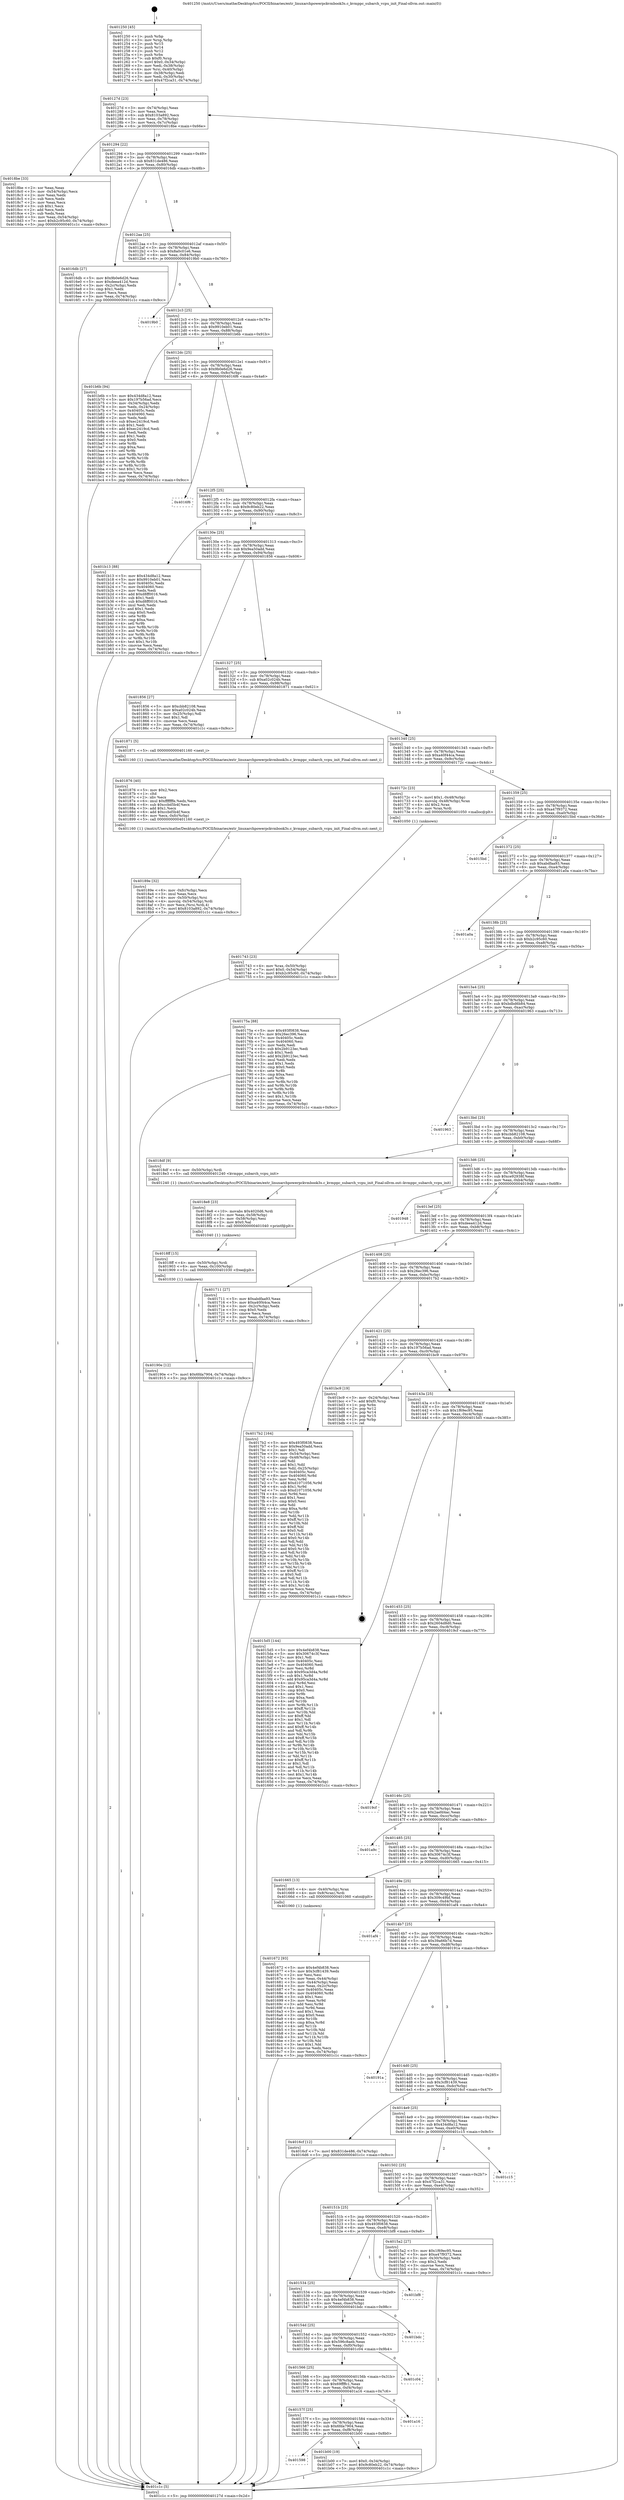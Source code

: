 digraph "0x401250" {
  label = "0x401250 (/mnt/c/Users/mathe/Desktop/tcc/POCII/binaries/extr_linuxarchpowerpckvmbook3s.c_kvmppc_subarch_vcpu_init_Final-ollvm.out::main(0))"
  labelloc = "t"
  node[shape=record]

  Entry [label="",width=0.3,height=0.3,shape=circle,fillcolor=black,style=filled]
  "0x40127d" [label="{
     0x40127d [23]\l
     | [instrs]\l
     &nbsp;&nbsp;0x40127d \<+3\>: mov -0x74(%rbp),%eax\l
     &nbsp;&nbsp;0x401280 \<+2\>: mov %eax,%ecx\l
     &nbsp;&nbsp;0x401282 \<+6\>: sub $0x8103a892,%ecx\l
     &nbsp;&nbsp;0x401288 \<+3\>: mov %eax,-0x78(%rbp)\l
     &nbsp;&nbsp;0x40128b \<+3\>: mov %ecx,-0x7c(%rbp)\l
     &nbsp;&nbsp;0x40128e \<+6\>: je 00000000004018be \<main+0x66e\>\l
  }"]
  "0x4018be" [label="{
     0x4018be [33]\l
     | [instrs]\l
     &nbsp;&nbsp;0x4018be \<+2\>: xor %eax,%eax\l
     &nbsp;&nbsp;0x4018c0 \<+3\>: mov -0x54(%rbp),%ecx\l
     &nbsp;&nbsp;0x4018c3 \<+2\>: mov %eax,%edx\l
     &nbsp;&nbsp;0x4018c5 \<+2\>: sub %ecx,%edx\l
     &nbsp;&nbsp;0x4018c7 \<+2\>: mov %eax,%ecx\l
     &nbsp;&nbsp;0x4018c9 \<+3\>: sub $0x1,%ecx\l
     &nbsp;&nbsp;0x4018cc \<+2\>: add %ecx,%edx\l
     &nbsp;&nbsp;0x4018ce \<+2\>: sub %edx,%eax\l
     &nbsp;&nbsp;0x4018d0 \<+3\>: mov %eax,-0x54(%rbp)\l
     &nbsp;&nbsp;0x4018d3 \<+7\>: movl $0xb2c95c60,-0x74(%rbp)\l
     &nbsp;&nbsp;0x4018da \<+5\>: jmp 0000000000401c1c \<main+0x9cc\>\l
  }"]
  "0x401294" [label="{
     0x401294 [22]\l
     | [instrs]\l
     &nbsp;&nbsp;0x401294 \<+5\>: jmp 0000000000401299 \<main+0x49\>\l
     &nbsp;&nbsp;0x401299 \<+3\>: mov -0x78(%rbp),%eax\l
     &nbsp;&nbsp;0x40129c \<+5\>: sub $0x831de486,%eax\l
     &nbsp;&nbsp;0x4012a1 \<+3\>: mov %eax,-0x80(%rbp)\l
     &nbsp;&nbsp;0x4012a4 \<+6\>: je 00000000004016db \<main+0x48b\>\l
  }"]
  Exit [label="",width=0.3,height=0.3,shape=circle,fillcolor=black,style=filled,peripheries=2]
  "0x4016db" [label="{
     0x4016db [27]\l
     | [instrs]\l
     &nbsp;&nbsp;0x4016db \<+5\>: mov $0x9b0e6d26,%eax\l
     &nbsp;&nbsp;0x4016e0 \<+5\>: mov $0xdeea412d,%ecx\l
     &nbsp;&nbsp;0x4016e5 \<+3\>: mov -0x2c(%rbp),%edx\l
     &nbsp;&nbsp;0x4016e8 \<+3\>: cmp $0x1,%edx\l
     &nbsp;&nbsp;0x4016eb \<+3\>: cmovl %ecx,%eax\l
     &nbsp;&nbsp;0x4016ee \<+3\>: mov %eax,-0x74(%rbp)\l
     &nbsp;&nbsp;0x4016f1 \<+5\>: jmp 0000000000401c1c \<main+0x9cc\>\l
  }"]
  "0x4012aa" [label="{
     0x4012aa [25]\l
     | [instrs]\l
     &nbsp;&nbsp;0x4012aa \<+5\>: jmp 00000000004012af \<main+0x5f\>\l
     &nbsp;&nbsp;0x4012af \<+3\>: mov -0x78(%rbp),%eax\l
     &nbsp;&nbsp;0x4012b2 \<+5\>: sub $0x8a0c01e6,%eax\l
     &nbsp;&nbsp;0x4012b7 \<+6\>: mov %eax,-0x84(%rbp)\l
     &nbsp;&nbsp;0x4012bd \<+6\>: je 00000000004019b0 \<main+0x760\>\l
  }"]
  "0x401598" [label="{
     0x401598\l
  }", style=dashed]
  "0x4019b0" [label="{
     0x4019b0\l
  }", style=dashed]
  "0x4012c3" [label="{
     0x4012c3 [25]\l
     | [instrs]\l
     &nbsp;&nbsp;0x4012c3 \<+5\>: jmp 00000000004012c8 \<main+0x78\>\l
     &nbsp;&nbsp;0x4012c8 \<+3\>: mov -0x78(%rbp),%eax\l
     &nbsp;&nbsp;0x4012cb \<+5\>: sub $0x9910eb01,%eax\l
     &nbsp;&nbsp;0x4012d0 \<+6\>: mov %eax,-0x88(%rbp)\l
     &nbsp;&nbsp;0x4012d6 \<+6\>: je 0000000000401b6b \<main+0x91b\>\l
  }"]
  "0x401b00" [label="{
     0x401b00 [19]\l
     | [instrs]\l
     &nbsp;&nbsp;0x401b00 \<+7\>: movl $0x0,-0x34(%rbp)\l
     &nbsp;&nbsp;0x401b07 \<+7\>: movl $0x9c80eb22,-0x74(%rbp)\l
     &nbsp;&nbsp;0x401b0e \<+5\>: jmp 0000000000401c1c \<main+0x9cc\>\l
  }"]
  "0x401b6b" [label="{
     0x401b6b [94]\l
     | [instrs]\l
     &nbsp;&nbsp;0x401b6b \<+5\>: mov $0x434d8a12,%eax\l
     &nbsp;&nbsp;0x401b70 \<+5\>: mov $0x197b56ad,%ecx\l
     &nbsp;&nbsp;0x401b75 \<+3\>: mov -0x34(%rbp),%edx\l
     &nbsp;&nbsp;0x401b78 \<+3\>: mov %edx,-0x24(%rbp)\l
     &nbsp;&nbsp;0x401b7b \<+7\>: mov 0x40405c,%edx\l
     &nbsp;&nbsp;0x401b82 \<+7\>: mov 0x404060,%esi\l
     &nbsp;&nbsp;0x401b89 \<+2\>: mov %edx,%edi\l
     &nbsp;&nbsp;0x401b8b \<+6\>: sub $0xec2419cd,%edi\l
     &nbsp;&nbsp;0x401b91 \<+3\>: sub $0x1,%edi\l
     &nbsp;&nbsp;0x401b94 \<+6\>: add $0xec2419cd,%edi\l
     &nbsp;&nbsp;0x401b9a \<+3\>: imul %edi,%edx\l
     &nbsp;&nbsp;0x401b9d \<+3\>: and $0x1,%edx\l
     &nbsp;&nbsp;0x401ba0 \<+3\>: cmp $0x0,%edx\l
     &nbsp;&nbsp;0x401ba3 \<+4\>: sete %r8b\l
     &nbsp;&nbsp;0x401ba7 \<+3\>: cmp $0xa,%esi\l
     &nbsp;&nbsp;0x401baa \<+4\>: setl %r9b\l
     &nbsp;&nbsp;0x401bae \<+3\>: mov %r8b,%r10b\l
     &nbsp;&nbsp;0x401bb1 \<+3\>: and %r9b,%r10b\l
     &nbsp;&nbsp;0x401bb4 \<+3\>: xor %r9b,%r8b\l
     &nbsp;&nbsp;0x401bb7 \<+3\>: or %r8b,%r10b\l
     &nbsp;&nbsp;0x401bba \<+4\>: test $0x1,%r10b\l
     &nbsp;&nbsp;0x401bbe \<+3\>: cmovne %ecx,%eax\l
     &nbsp;&nbsp;0x401bc1 \<+3\>: mov %eax,-0x74(%rbp)\l
     &nbsp;&nbsp;0x401bc4 \<+5\>: jmp 0000000000401c1c \<main+0x9cc\>\l
  }"]
  "0x4012dc" [label="{
     0x4012dc [25]\l
     | [instrs]\l
     &nbsp;&nbsp;0x4012dc \<+5\>: jmp 00000000004012e1 \<main+0x91\>\l
     &nbsp;&nbsp;0x4012e1 \<+3\>: mov -0x78(%rbp),%eax\l
     &nbsp;&nbsp;0x4012e4 \<+5\>: sub $0x9b0e6d26,%eax\l
     &nbsp;&nbsp;0x4012e9 \<+6\>: mov %eax,-0x8c(%rbp)\l
     &nbsp;&nbsp;0x4012ef \<+6\>: je 00000000004016f6 \<main+0x4a6\>\l
  }"]
  "0x40157f" [label="{
     0x40157f [25]\l
     | [instrs]\l
     &nbsp;&nbsp;0x40157f \<+5\>: jmp 0000000000401584 \<main+0x334\>\l
     &nbsp;&nbsp;0x401584 \<+3\>: mov -0x78(%rbp),%eax\l
     &nbsp;&nbsp;0x401587 \<+5\>: sub $0x6fda7904,%eax\l
     &nbsp;&nbsp;0x40158c \<+6\>: mov %eax,-0xf8(%rbp)\l
     &nbsp;&nbsp;0x401592 \<+6\>: je 0000000000401b00 \<main+0x8b0\>\l
  }"]
  "0x4016f6" [label="{
     0x4016f6\l
  }", style=dashed]
  "0x4012f5" [label="{
     0x4012f5 [25]\l
     | [instrs]\l
     &nbsp;&nbsp;0x4012f5 \<+5\>: jmp 00000000004012fa \<main+0xaa\>\l
     &nbsp;&nbsp;0x4012fa \<+3\>: mov -0x78(%rbp),%eax\l
     &nbsp;&nbsp;0x4012fd \<+5\>: sub $0x9c80eb22,%eax\l
     &nbsp;&nbsp;0x401302 \<+6\>: mov %eax,-0x90(%rbp)\l
     &nbsp;&nbsp;0x401308 \<+6\>: je 0000000000401b13 \<main+0x8c3\>\l
  }"]
  "0x401a16" [label="{
     0x401a16\l
  }", style=dashed]
  "0x401b13" [label="{
     0x401b13 [88]\l
     | [instrs]\l
     &nbsp;&nbsp;0x401b13 \<+5\>: mov $0x434d8a12,%eax\l
     &nbsp;&nbsp;0x401b18 \<+5\>: mov $0x9910eb01,%ecx\l
     &nbsp;&nbsp;0x401b1d \<+7\>: mov 0x40405c,%edx\l
     &nbsp;&nbsp;0x401b24 \<+7\>: mov 0x404060,%esi\l
     &nbsp;&nbsp;0x401b2b \<+2\>: mov %edx,%edi\l
     &nbsp;&nbsp;0x401b2d \<+6\>: add $0xd8ff0016,%edi\l
     &nbsp;&nbsp;0x401b33 \<+3\>: sub $0x1,%edi\l
     &nbsp;&nbsp;0x401b36 \<+6\>: sub $0xd8ff0016,%edi\l
     &nbsp;&nbsp;0x401b3c \<+3\>: imul %edi,%edx\l
     &nbsp;&nbsp;0x401b3f \<+3\>: and $0x1,%edx\l
     &nbsp;&nbsp;0x401b42 \<+3\>: cmp $0x0,%edx\l
     &nbsp;&nbsp;0x401b45 \<+4\>: sete %r8b\l
     &nbsp;&nbsp;0x401b49 \<+3\>: cmp $0xa,%esi\l
     &nbsp;&nbsp;0x401b4c \<+4\>: setl %r9b\l
     &nbsp;&nbsp;0x401b50 \<+3\>: mov %r8b,%r10b\l
     &nbsp;&nbsp;0x401b53 \<+3\>: and %r9b,%r10b\l
     &nbsp;&nbsp;0x401b56 \<+3\>: xor %r9b,%r8b\l
     &nbsp;&nbsp;0x401b59 \<+3\>: or %r8b,%r10b\l
     &nbsp;&nbsp;0x401b5c \<+4\>: test $0x1,%r10b\l
     &nbsp;&nbsp;0x401b60 \<+3\>: cmovne %ecx,%eax\l
     &nbsp;&nbsp;0x401b63 \<+3\>: mov %eax,-0x74(%rbp)\l
     &nbsp;&nbsp;0x401b66 \<+5\>: jmp 0000000000401c1c \<main+0x9cc\>\l
  }"]
  "0x40130e" [label="{
     0x40130e [25]\l
     | [instrs]\l
     &nbsp;&nbsp;0x40130e \<+5\>: jmp 0000000000401313 \<main+0xc3\>\l
     &nbsp;&nbsp;0x401313 \<+3\>: mov -0x78(%rbp),%eax\l
     &nbsp;&nbsp;0x401316 \<+5\>: sub $0x9ea50add,%eax\l
     &nbsp;&nbsp;0x40131b \<+6\>: mov %eax,-0x94(%rbp)\l
     &nbsp;&nbsp;0x401321 \<+6\>: je 0000000000401856 \<main+0x606\>\l
  }"]
  "0x401566" [label="{
     0x401566 [25]\l
     | [instrs]\l
     &nbsp;&nbsp;0x401566 \<+5\>: jmp 000000000040156b \<main+0x31b\>\l
     &nbsp;&nbsp;0x40156b \<+3\>: mov -0x78(%rbp),%eax\l
     &nbsp;&nbsp;0x40156e \<+5\>: sub $0x69ffffc1,%eax\l
     &nbsp;&nbsp;0x401573 \<+6\>: mov %eax,-0xf4(%rbp)\l
     &nbsp;&nbsp;0x401579 \<+6\>: je 0000000000401a16 \<main+0x7c6\>\l
  }"]
  "0x401856" [label="{
     0x401856 [27]\l
     | [instrs]\l
     &nbsp;&nbsp;0x401856 \<+5\>: mov $0xcbb82108,%eax\l
     &nbsp;&nbsp;0x40185b \<+5\>: mov $0xa02c024b,%ecx\l
     &nbsp;&nbsp;0x401860 \<+3\>: mov -0x25(%rbp),%dl\l
     &nbsp;&nbsp;0x401863 \<+3\>: test $0x1,%dl\l
     &nbsp;&nbsp;0x401866 \<+3\>: cmovne %ecx,%eax\l
     &nbsp;&nbsp;0x401869 \<+3\>: mov %eax,-0x74(%rbp)\l
     &nbsp;&nbsp;0x40186c \<+5\>: jmp 0000000000401c1c \<main+0x9cc\>\l
  }"]
  "0x401327" [label="{
     0x401327 [25]\l
     | [instrs]\l
     &nbsp;&nbsp;0x401327 \<+5\>: jmp 000000000040132c \<main+0xdc\>\l
     &nbsp;&nbsp;0x40132c \<+3\>: mov -0x78(%rbp),%eax\l
     &nbsp;&nbsp;0x40132f \<+5\>: sub $0xa02c024b,%eax\l
     &nbsp;&nbsp;0x401334 \<+6\>: mov %eax,-0x98(%rbp)\l
     &nbsp;&nbsp;0x40133a \<+6\>: je 0000000000401871 \<main+0x621\>\l
  }"]
  "0x401c04" [label="{
     0x401c04\l
  }", style=dashed]
  "0x401871" [label="{
     0x401871 [5]\l
     | [instrs]\l
     &nbsp;&nbsp;0x401871 \<+5\>: call 0000000000401160 \<next_i\>\l
     | [calls]\l
     &nbsp;&nbsp;0x401160 \{1\} (/mnt/c/Users/mathe/Desktop/tcc/POCII/binaries/extr_linuxarchpowerpckvmbook3s.c_kvmppc_subarch_vcpu_init_Final-ollvm.out::next_i)\l
  }"]
  "0x401340" [label="{
     0x401340 [25]\l
     | [instrs]\l
     &nbsp;&nbsp;0x401340 \<+5\>: jmp 0000000000401345 \<main+0xf5\>\l
     &nbsp;&nbsp;0x401345 \<+3\>: mov -0x78(%rbp),%eax\l
     &nbsp;&nbsp;0x401348 \<+5\>: sub $0xa40f44ca,%eax\l
     &nbsp;&nbsp;0x40134d \<+6\>: mov %eax,-0x9c(%rbp)\l
     &nbsp;&nbsp;0x401353 \<+6\>: je 000000000040172c \<main+0x4dc\>\l
  }"]
  "0x40154d" [label="{
     0x40154d [25]\l
     | [instrs]\l
     &nbsp;&nbsp;0x40154d \<+5\>: jmp 0000000000401552 \<main+0x302\>\l
     &nbsp;&nbsp;0x401552 \<+3\>: mov -0x78(%rbp),%eax\l
     &nbsp;&nbsp;0x401555 \<+5\>: sub $0x596c8aeb,%eax\l
     &nbsp;&nbsp;0x40155a \<+6\>: mov %eax,-0xf0(%rbp)\l
     &nbsp;&nbsp;0x401560 \<+6\>: je 0000000000401c04 \<main+0x9b4\>\l
  }"]
  "0x40172c" [label="{
     0x40172c [23]\l
     | [instrs]\l
     &nbsp;&nbsp;0x40172c \<+7\>: movl $0x1,-0x48(%rbp)\l
     &nbsp;&nbsp;0x401733 \<+4\>: movslq -0x48(%rbp),%rax\l
     &nbsp;&nbsp;0x401737 \<+4\>: shl $0x2,%rax\l
     &nbsp;&nbsp;0x40173b \<+3\>: mov %rax,%rdi\l
     &nbsp;&nbsp;0x40173e \<+5\>: call 0000000000401050 \<malloc@plt\>\l
     | [calls]\l
     &nbsp;&nbsp;0x401050 \{1\} (unknown)\l
  }"]
  "0x401359" [label="{
     0x401359 [25]\l
     | [instrs]\l
     &nbsp;&nbsp;0x401359 \<+5\>: jmp 000000000040135e \<main+0x10e\>\l
     &nbsp;&nbsp;0x40135e \<+3\>: mov -0x78(%rbp),%eax\l
     &nbsp;&nbsp;0x401361 \<+5\>: sub $0xa47f9372,%eax\l
     &nbsp;&nbsp;0x401366 \<+6\>: mov %eax,-0xa0(%rbp)\l
     &nbsp;&nbsp;0x40136c \<+6\>: je 00000000004015bd \<main+0x36d\>\l
  }"]
  "0x401bdc" [label="{
     0x401bdc\l
  }", style=dashed]
  "0x4015bd" [label="{
     0x4015bd\l
  }", style=dashed]
  "0x401372" [label="{
     0x401372 [25]\l
     | [instrs]\l
     &nbsp;&nbsp;0x401372 \<+5\>: jmp 0000000000401377 \<main+0x127\>\l
     &nbsp;&nbsp;0x401377 \<+3\>: mov -0x78(%rbp),%eax\l
     &nbsp;&nbsp;0x40137a \<+5\>: sub $0xabdfaa93,%eax\l
     &nbsp;&nbsp;0x40137f \<+6\>: mov %eax,-0xa4(%rbp)\l
     &nbsp;&nbsp;0x401385 \<+6\>: je 0000000000401a0a \<main+0x7ba\>\l
  }"]
  "0x401534" [label="{
     0x401534 [25]\l
     | [instrs]\l
     &nbsp;&nbsp;0x401534 \<+5\>: jmp 0000000000401539 \<main+0x2e9\>\l
     &nbsp;&nbsp;0x401539 \<+3\>: mov -0x78(%rbp),%eax\l
     &nbsp;&nbsp;0x40153c \<+5\>: sub $0x4ef4b838,%eax\l
     &nbsp;&nbsp;0x401541 \<+6\>: mov %eax,-0xec(%rbp)\l
     &nbsp;&nbsp;0x401547 \<+6\>: je 0000000000401bdc \<main+0x98c\>\l
  }"]
  "0x401a0a" [label="{
     0x401a0a\l
  }", style=dashed]
  "0x40138b" [label="{
     0x40138b [25]\l
     | [instrs]\l
     &nbsp;&nbsp;0x40138b \<+5\>: jmp 0000000000401390 \<main+0x140\>\l
     &nbsp;&nbsp;0x401390 \<+3\>: mov -0x78(%rbp),%eax\l
     &nbsp;&nbsp;0x401393 \<+5\>: sub $0xb2c95c60,%eax\l
     &nbsp;&nbsp;0x401398 \<+6\>: mov %eax,-0xa8(%rbp)\l
     &nbsp;&nbsp;0x40139e \<+6\>: je 000000000040175a \<main+0x50a\>\l
  }"]
  "0x401bf8" [label="{
     0x401bf8\l
  }", style=dashed]
  "0x40175a" [label="{
     0x40175a [88]\l
     | [instrs]\l
     &nbsp;&nbsp;0x40175a \<+5\>: mov $0x493f0838,%eax\l
     &nbsp;&nbsp;0x40175f \<+5\>: mov $0x26ec396,%ecx\l
     &nbsp;&nbsp;0x401764 \<+7\>: mov 0x40405c,%edx\l
     &nbsp;&nbsp;0x40176b \<+7\>: mov 0x404060,%esi\l
     &nbsp;&nbsp;0x401772 \<+2\>: mov %edx,%edi\l
     &nbsp;&nbsp;0x401774 \<+6\>: sub $0x2b9123ec,%edi\l
     &nbsp;&nbsp;0x40177a \<+3\>: sub $0x1,%edi\l
     &nbsp;&nbsp;0x40177d \<+6\>: add $0x2b9123ec,%edi\l
     &nbsp;&nbsp;0x401783 \<+3\>: imul %edi,%edx\l
     &nbsp;&nbsp;0x401786 \<+3\>: and $0x1,%edx\l
     &nbsp;&nbsp;0x401789 \<+3\>: cmp $0x0,%edx\l
     &nbsp;&nbsp;0x40178c \<+4\>: sete %r8b\l
     &nbsp;&nbsp;0x401790 \<+3\>: cmp $0xa,%esi\l
     &nbsp;&nbsp;0x401793 \<+4\>: setl %r9b\l
     &nbsp;&nbsp;0x401797 \<+3\>: mov %r8b,%r10b\l
     &nbsp;&nbsp;0x40179a \<+3\>: and %r9b,%r10b\l
     &nbsp;&nbsp;0x40179d \<+3\>: xor %r9b,%r8b\l
     &nbsp;&nbsp;0x4017a0 \<+3\>: or %r8b,%r10b\l
     &nbsp;&nbsp;0x4017a3 \<+4\>: test $0x1,%r10b\l
     &nbsp;&nbsp;0x4017a7 \<+3\>: cmovne %ecx,%eax\l
     &nbsp;&nbsp;0x4017aa \<+3\>: mov %eax,-0x74(%rbp)\l
     &nbsp;&nbsp;0x4017ad \<+5\>: jmp 0000000000401c1c \<main+0x9cc\>\l
  }"]
  "0x4013a4" [label="{
     0x4013a4 [25]\l
     | [instrs]\l
     &nbsp;&nbsp;0x4013a4 \<+5\>: jmp 00000000004013a9 \<main+0x159\>\l
     &nbsp;&nbsp;0x4013a9 \<+3\>: mov -0x78(%rbp),%eax\l
     &nbsp;&nbsp;0x4013ac \<+5\>: sub $0xbdbd6b84,%eax\l
     &nbsp;&nbsp;0x4013b1 \<+6\>: mov %eax,-0xac(%rbp)\l
     &nbsp;&nbsp;0x4013b7 \<+6\>: je 0000000000401963 \<main+0x713\>\l
  }"]
  "0x40190e" [label="{
     0x40190e [12]\l
     | [instrs]\l
     &nbsp;&nbsp;0x40190e \<+7\>: movl $0x6fda7904,-0x74(%rbp)\l
     &nbsp;&nbsp;0x401915 \<+5\>: jmp 0000000000401c1c \<main+0x9cc\>\l
  }"]
  "0x401963" [label="{
     0x401963\l
  }", style=dashed]
  "0x4013bd" [label="{
     0x4013bd [25]\l
     | [instrs]\l
     &nbsp;&nbsp;0x4013bd \<+5\>: jmp 00000000004013c2 \<main+0x172\>\l
     &nbsp;&nbsp;0x4013c2 \<+3\>: mov -0x78(%rbp),%eax\l
     &nbsp;&nbsp;0x4013c5 \<+5\>: sub $0xcbb82108,%eax\l
     &nbsp;&nbsp;0x4013ca \<+6\>: mov %eax,-0xb0(%rbp)\l
     &nbsp;&nbsp;0x4013d0 \<+6\>: je 00000000004018df \<main+0x68f\>\l
  }"]
  "0x4018ff" [label="{
     0x4018ff [15]\l
     | [instrs]\l
     &nbsp;&nbsp;0x4018ff \<+4\>: mov -0x50(%rbp),%rdi\l
     &nbsp;&nbsp;0x401903 \<+6\>: mov %eax,-0x100(%rbp)\l
     &nbsp;&nbsp;0x401909 \<+5\>: call 0000000000401030 \<free@plt\>\l
     | [calls]\l
     &nbsp;&nbsp;0x401030 \{1\} (unknown)\l
  }"]
  "0x4018df" [label="{
     0x4018df [9]\l
     | [instrs]\l
     &nbsp;&nbsp;0x4018df \<+4\>: mov -0x50(%rbp),%rdi\l
     &nbsp;&nbsp;0x4018e3 \<+5\>: call 0000000000401240 \<kvmppc_subarch_vcpu_init\>\l
     | [calls]\l
     &nbsp;&nbsp;0x401240 \{1\} (/mnt/c/Users/mathe/Desktop/tcc/POCII/binaries/extr_linuxarchpowerpckvmbook3s.c_kvmppc_subarch_vcpu_init_Final-ollvm.out::kvmppc_subarch_vcpu_init)\l
  }"]
  "0x4013d6" [label="{
     0x4013d6 [25]\l
     | [instrs]\l
     &nbsp;&nbsp;0x4013d6 \<+5\>: jmp 00000000004013db \<main+0x18b\>\l
     &nbsp;&nbsp;0x4013db \<+3\>: mov -0x78(%rbp),%eax\l
     &nbsp;&nbsp;0x4013de \<+5\>: sub $0xce92938f,%eax\l
     &nbsp;&nbsp;0x4013e3 \<+6\>: mov %eax,-0xb4(%rbp)\l
     &nbsp;&nbsp;0x4013e9 \<+6\>: je 0000000000401948 \<main+0x6f8\>\l
  }"]
  "0x4018e8" [label="{
     0x4018e8 [23]\l
     | [instrs]\l
     &nbsp;&nbsp;0x4018e8 \<+10\>: movabs $0x4020d6,%rdi\l
     &nbsp;&nbsp;0x4018f2 \<+3\>: mov %eax,-0x58(%rbp)\l
     &nbsp;&nbsp;0x4018f5 \<+3\>: mov -0x58(%rbp),%esi\l
     &nbsp;&nbsp;0x4018f8 \<+2\>: mov $0x0,%al\l
     &nbsp;&nbsp;0x4018fa \<+5\>: call 0000000000401040 \<printf@plt\>\l
     | [calls]\l
     &nbsp;&nbsp;0x401040 \{1\} (unknown)\l
  }"]
  "0x401948" [label="{
     0x401948\l
  }", style=dashed]
  "0x4013ef" [label="{
     0x4013ef [25]\l
     | [instrs]\l
     &nbsp;&nbsp;0x4013ef \<+5\>: jmp 00000000004013f4 \<main+0x1a4\>\l
     &nbsp;&nbsp;0x4013f4 \<+3\>: mov -0x78(%rbp),%eax\l
     &nbsp;&nbsp;0x4013f7 \<+5\>: sub $0xdeea412d,%eax\l
     &nbsp;&nbsp;0x4013fc \<+6\>: mov %eax,-0xb8(%rbp)\l
     &nbsp;&nbsp;0x401402 \<+6\>: je 0000000000401711 \<main+0x4c1\>\l
  }"]
  "0x40189e" [label="{
     0x40189e [32]\l
     | [instrs]\l
     &nbsp;&nbsp;0x40189e \<+6\>: mov -0xfc(%rbp),%ecx\l
     &nbsp;&nbsp;0x4018a4 \<+3\>: imul %eax,%ecx\l
     &nbsp;&nbsp;0x4018a7 \<+4\>: mov -0x50(%rbp),%rsi\l
     &nbsp;&nbsp;0x4018ab \<+4\>: movslq -0x54(%rbp),%rdi\l
     &nbsp;&nbsp;0x4018af \<+3\>: mov %ecx,(%rsi,%rdi,4)\l
     &nbsp;&nbsp;0x4018b2 \<+7\>: movl $0x8103a892,-0x74(%rbp)\l
     &nbsp;&nbsp;0x4018b9 \<+5\>: jmp 0000000000401c1c \<main+0x9cc\>\l
  }"]
  "0x401711" [label="{
     0x401711 [27]\l
     | [instrs]\l
     &nbsp;&nbsp;0x401711 \<+5\>: mov $0xabdfaa93,%eax\l
     &nbsp;&nbsp;0x401716 \<+5\>: mov $0xa40f44ca,%ecx\l
     &nbsp;&nbsp;0x40171b \<+3\>: mov -0x2c(%rbp),%edx\l
     &nbsp;&nbsp;0x40171e \<+3\>: cmp $0x0,%edx\l
     &nbsp;&nbsp;0x401721 \<+3\>: cmove %ecx,%eax\l
     &nbsp;&nbsp;0x401724 \<+3\>: mov %eax,-0x74(%rbp)\l
     &nbsp;&nbsp;0x401727 \<+5\>: jmp 0000000000401c1c \<main+0x9cc\>\l
  }"]
  "0x401408" [label="{
     0x401408 [25]\l
     | [instrs]\l
     &nbsp;&nbsp;0x401408 \<+5\>: jmp 000000000040140d \<main+0x1bd\>\l
     &nbsp;&nbsp;0x40140d \<+3\>: mov -0x78(%rbp),%eax\l
     &nbsp;&nbsp;0x401410 \<+5\>: sub $0x26ec396,%eax\l
     &nbsp;&nbsp;0x401415 \<+6\>: mov %eax,-0xbc(%rbp)\l
     &nbsp;&nbsp;0x40141b \<+6\>: je 00000000004017b2 \<main+0x562\>\l
  }"]
  "0x401876" [label="{
     0x401876 [40]\l
     | [instrs]\l
     &nbsp;&nbsp;0x401876 \<+5\>: mov $0x2,%ecx\l
     &nbsp;&nbsp;0x40187b \<+1\>: cltd\l
     &nbsp;&nbsp;0x40187c \<+2\>: idiv %ecx\l
     &nbsp;&nbsp;0x40187e \<+6\>: imul $0xfffffffe,%edx,%ecx\l
     &nbsp;&nbsp;0x401884 \<+6\>: sub $0xccbd5b4f,%ecx\l
     &nbsp;&nbsp;0x40188a \<+3\>: add $0x1,%ecx\l
     &nbsp;&nbsp;0x40188d \<+6\>: add $0xccbd5b4f,%ecx\l
     &nbsp;&nbsp;0x401893 \<+6\>: mov %ecx,-0xfc(%rbp)\l
     &nbsp;&nbsp;0x401899 \<+5\>: call 0000000000401160 \<next_i\>\l
     | [calls]\l
     &nbsp;&nbsp;0x401160 \{1\} (/mnt/c/Users/mathe/Desktop/tcc/POCII/binaries/extr_linuxarchpowerpckvmbook3s.c_kvmppc_subarch_vcpu_init_Final-ollvm.out::next_i)\l
  }"]
  "0x4017b2" [label="{
     0x4017b2 [164]\l
     | [instrs]\l
     &nbsp;&nbsp;0x4017b2 \<+5\>: mov $0x493f0838,%eax\l
     &nbsp;&nbsp;0x4017b7 \<+5\>: mov $0x9ea50add,%ecx\l
     &nbsp;&nbsp;0x4017bc \<+2\>: mov $0x1,%dl\l
     &nbsp;&nbsp;0x4017be \<+3\>: mov -0x54(%rbp),%esi\l
     &nbsp;&nbsp;0x4017c1 \<+3\>: cmp -0x48(%rbp),%esi\l
     &nbsp;&nbsp;0x4017c4 \<+4\>: setl %dil\l
     &nbsp;&nbsp;0x4017c8 \<+4\>: and $0x1,%dil\l
     &nbsp;&nbsp;0x4017cc \<+4\>: mov %dil,-0x25(%rbp)\l
     &nbsp;&nbsp;0x4017d0 \<+7\>: mov 0x40405c,%esi\l
     &nbsp;&nbsp;0x4017d7 \<+8\>: mov 0x404060,%r8d\l
     &nbsp;&nbsp;0x4017df \<+3\>: mov %esi,%r9d\l
     &nbsp;&nbsp;0x4017e2 \<+7\>: add $0xd1071056,%r9d\l
     &nbsp;&nbsp;0x4017e9 \<+4\>: sub $0x1,%r9d\l
     &nbsp;&nbsp;0x4017ed \<+7\>: sub $0xd1071056,%r9d\l
     &nbsp;&nbsp;0x4017f4 \<+4\>: imul %r9d,%esi\l
     &nbsp;&nbsp;0x4017f8 \<+3\>: and $0x1,%esi\l
     &nbsp;&nbsp;0x4017fb \<+3\>: cmp $0x0,%esi\l
     &nbsp;&nbsp;0x4017fe \<+4\>: sete %dil\l
     &nbsp;&nbsp;0x401802 \<+4\>: cmp $0xa,%r8d\l
     &nbsp;&nbsp;0x401806 \<+4\>: setl %r10b\l
     &nbsp;&nbsp;0x40180a \<+3\>: mov %dil,%r11b\l
     &nbsp;&nbsp;0x40180d \<+4\>: xor $0xff,%r11b\l
     &nbsp;&nbsp;0x401811 \<+3\>: mov %r10b,%bl\l
     &nbsp;&nbsp;0x401814 \<+3\>: xor $0xff,%bl\l
     &nbsp;&nbsp;0x401817 \<+3\>: xor $0x0,%dl\l
     &nbsp;&nbsp;0x40181a \<+3\>: mov %r11b,%r14b\l
     &nbsp;&nbsp;0x40181d \<+4\>: and $0x0,%r14b\l
     &nbsp;&nbsp;0x401821 \<+3\>: and %dl,%dil\l
     &nbsp;&nbsp;0x401824 \<+3\>: mov %bl,%r15b\l
     &nbsp;&nbsp;0x401827 \<+4\>: and $0x0,%r15b\l
     &nbsp;&nbsp;0x40182b \<+3\>: and %dl,%r10b\l
     &nbsp;&nbsp;0x40182e \<+3\>: or %dil,%r14b\l
     &nbsp;&nbsp;0x401831 \<+3\>: or %r10b,%r15b\l
     &nbsp;&nbsp;0x401834 \<+3\>: xor %r15b,%r14b\l
     &nbsp;&nbsp;0x401837 \<+3\>: or %bl,%r11b\l
     &nbsp;&nbsp;0x40183a \<+4\>: xor $0xff,%r11b\l
     &nbsp;&nbsp;0x40183e \<+3\>: or $0x0,%dl\l
     &nbsp;&nbsp;0x401841 \<+3\>: and %dl,%r11b\l
     &nbsp;&nbsp;0x401844 \<+3\>: or %r11b,%r14b\l
     &nbsp;&nbsp;0x401847 \<+4\>: test $0x1,%r14b\l
     &nbsp;&nbsp;0x40184b \<+3\>: cmovne %ecx,%eax\l
     &nbsp;&nbsp;0x40184e \<+3\>: mov %eax,-0x74(%rbp)\l
     &nbsp;&nbsp;0x401851 \<+5\>: jmp 0000000000401c1c \<main+0x9cc\>\l
  }"]
  "0x401421" [label="{
     0x401421 [25]\l
     | [instrs]\l
     &nbsp;&nbsp;0x401421 \<+5\>: jmp 0000000000401426 \<main+0x1d6\>\l
     &nbsp;&nbsp;0x401426 \<+3\>: mov -0x78(%rbp),%eax\l
     &nbsp;&nbsp;0x401429 \<+5\>: sub $0x197b56ad,%eax\l
     &nbsp;&nbsp;0x40142e \<+6\>: mov %eax,-0xc0(%rbp)\l
     &nbsp;&nbsp;0x401434 \<+6\>: je 0000000000401bc9 \<main+0x979\>\l
  }"]
  "0x401743" [label="{
     0x401743 [23]\l
     | [instrs]\l
     &nbsp;&nbsp;0x401743 \<+4\>: mov %rax,-0x50(%rbp)\l
     &nbsp;&nbsp;0x401747 \<+7\>: movl $0x0,-0x54(%rbp)\l
     &nbsp;&nbsp;0x40174e \<+7\>: movl $0xb2c95c60,-0x74(%rbp)\l
     &nbsp;&nbsp;0x401755 \<+5\>: jmp 0000000000401c1c \<main+0x9cc\>\l
  }"]
  "0x401bc9" [label="{
     0x401bc9 [19]\l
     | [instrs]\l
     &nbsp;&nbsp;0x401bc9 \<+3\>: mov -0x24(%rbp),%eax\l
     &nbsp;&nbsp;0x401bcc \<+7\>: add $0xf0,%rsp\l
     &nbsp;&nbsp;0x401bd3 \<+1\>: pop %rbx\l
     &nbsp;&nbsp;0x401bd4 \<+2\>: pop %r12\l
     &nbsp;&nbsp;0x401bd6 \<+2\>: pop %r14\l
     &nbsp;&nbsp;0x401bd8 \<+2\>: pop %r15\l
     &nbsp;&nbsp;0x401bda \<+1\>: pop %rbp\l
     &nbsp;&nbsp;0x401bdb \<+1\>: ret\l
  }"]
  "0x40143a" [label="{
     0x40143a [25]\l
     | [instrs]\l
     &nbsp;&nbsp;0x40143a \<+5\>: jmp 000000000040143f \<main+0x1ef\>\l
     &nbsp;&nbsp;0x40143f \<+3\>: mov -0x78(%rbp),%eax\l
     &nbsp;&nbsp;0x401442 \<+5\>: sub $0x1f69ec95,%eax\l
     &nbsp;&nbsp;0x401447 \<+6\>: mov %eax,-0xc4(%rbp)\l
     &nbsp;&nbsp;0x40144d \<+6\>: je 00000000004015d5 \<main+0x385\>\l
  }"]
  "0x401672" [label="{
     0x401672 [93]\l
     | [instrs]\l
     &nbsp;&nbsp;0x401672 \<+5\>: mov $0x4ef4b838,%ecx\l
     &nbsp;&nbsp;0x401677 \<+5\>: mov $0x3cf81439,%edx\l
     &nbsp;&nbsp;0x40167c \<+2\>: xor %esi,%esi\l
     &nbsp;&nbsp;0x40167e \<+3\>: mov %eax,-0x44(%rbp)\l
     &nbsp;&nbsp;0x401681 \<+3\>: mov -0x44(%rbp),%eax\l
     &nbsp;&nbsp;0x401684 \<+3\>: mov %eax,-0x2c(%rbp)\l
     &nbsp;&nbsp;0x401687 \<+7\>: mov 0x40405c,%eax\l
     &nbsp;&nbsp;0x40168e \<+8\>: mov 0x404060,%r8d\l
     &nbsp;&nbsp;0x401696 \<+3\>: sub $0x1,%esi\l
     &nbsp;&nbsp;0x401699 \<+3\>: mov %eax,%r9d\l
     &nbsp;&nbsp;0x40169c \<+3\>: add %esi,%r9d\l
     &nbsp;&nbsp;0x40169f \<+4\>: imul %r9d,%eax\l
     &nbsp;&nbsp;0x4016a3 \<+3\>: and $0x1,%eax\l
     &nbsp;&nbsp;0x4016a6 \<+3\>: cmp $0x0,%eax\l
     &nbsp;&nbsp;0x4016a9 \<+4\>: sete %r10b\l
     &nbsp;&nbsp;0x4016ad \<+4\>: cmp $0xa,%r8d\l
     &nbsp;&nbsp;0x4016b1 \<+4\>: setl %r11b\l
     &nbsp;&nbsp;0x4016b5 \<+3\>: mov %r10b,%bl\l
     &nbsp;&nbsp;0x4016b8 \<+3\>: and %r11b,%bl\l
     &nbsp;&nbsp;0x4016bb \<+3\>: xor %r11b,%r10b\l
     &nbsp;&nbsp;0x4016be \<+3\>: or %r10b,%bl\l
     &nbsp;&nbsp;0x4016c1 \<+3\>: test $0x1,%bl\l
     &nbsp;&nbsp;0x4016c4 \<+3\>: cmovne %edx,%ecx\l
     &nbsp;&nbsp;0x4016c7 \<+3\>: mov %ecx,-0x74(%rbp)\l
     &nbsp;&nbsp;0x4016ca \<+5\>: jmp 0000000000401c1c \<main+0x9cc\>\l
  }"]
  "0x4015d5" [label="{
     0x4015d5 [144]\l
     | [instrs]\l
     &nbsp;&nbsp;0x4015d5 \<+5\>: mov $0x4ef4b838,%eax\l
     &nbsp;&nbsp;0x4015da \<+5\>: mov $0x30674c3f,%ecx\l
     &nbsp;&nbsp;0x4015df \<+2\>: mov $0x1,%dl\l
     &nbsp;&nbsp;0x4015e1 \<+7\>: mov 0x40405c,%esi\l
     &nbsp;&nbsp;0x4015e8 \<+7\>: mov 0x404060,%edi\l
     &nbsp;&nbsp;0x4015ef \<+3\>: mov %esi,%r8d\l
     &nbsp;&nbsp;0x4015f2 \<+7\>: sub $0x95ca3d4a,%r8d\l
     &nbsp;&nbsp;0x4015f9 \<+4\>: sub $0x1,%r8d\l
     &nbsp;&nbsp;0x4015fd \<+7\>: add $0x95ca3d4a,%r8d\l
     &nbsp;&nbsp;0x401604 \<+4\>: imul %r8d,%esi\l
     &nbsp;&nbsp;0x401608 \<+3\>: and $0x1,%esi\l
     &nbsp;&nbsp;0x40160b \<+3\>: cmp $0x0,%esi\l
     &nbsp;&nbsp;0x40160e \<+4\>: sete %r9b\l
     &nbsp;&nbsp;0x401612 \<+3\>: cmp $0xa,%edi\l
     &nbsp;&nbsp;0x401615 \<+4\>: setl %r10b\l
     &nbsp;&nbsp;0x401619 \<+3\>: mov %r9b,%r11b\l
     &nbsp;&nbsp;0x40161c \<+4\>: xor $0xff,%r11b\l
     &nbsp;&nbsp;0x401620 \<+3\>: mov %r10b,%bl\l
     &nbsp;&nbsp;0x401623 \<+3\>: xor $0xff,%bl\l
     &nbsp;&nbsp;0x401626 \<+3\>: xor $0x1,%dl\l
     &nbsp;&nbsp;0x401629 \<+3\>: mov %r11b,%r14b\l
     &nbsp;&nbsp;0x40162c \<+4\>: and $0xff,%r14b\l
     &nbsp;&nbsp;0x401630 \<+3\>: and %dl,%r9b\l
     &nbsp;&nbsp;0x401633 \<+3\>: mov %bl,%r15b\l
     &nbsp;&nbsp;0x401636 \<+4\>: and $0xff,%r15b\l
     &nbsp;&nbsp;0x40163a \<+3\>: and %dl,%r10b\l
     &nbsp;&nbsp;0x40163d \<+3\>: or %r9b,%r14b\l
     &nbsp;&nbsp;0x401640 \<+3\>: or %r10b,%r15b\l
     &nbsp;&nbsp;0x401643 \<+3\>: xor %r15b,%r14b\l
     &nbsp;&nbsp;0x401646 \<+3\>: or %bl,%r11b\l
     &nbsp;&nbsp;0x401649 \<+4\>: xor $0xff,%r11b\l
     &nbsp;&nbsp;0x40164d \<+3\>: or $0x1,%dl\l
     &nbsp;&nbsp;0x401650 \<+3\>: and %dl,%r11b\l
     &nbsp;&nbsp;0x401653 \<+3\>: or %r11b,%r14b\l
     &nbsp;&nbsp;0x401656 \<+4\>: test $0x1,%r14b\l
     &nbsp;&nbsp;0x40165a \<+3\>: cmovne %ecx,%eax\l
     &nbsp;&nbsp;0x40165d \<+3\>: mov %eax,-0x74(%rbp)\l
     &nbsp;&nbsp;0x401660 \<+5\>: jmp 0000000000401c1c \<main+0x9cc\>\l
  }"]
  "0x401453" [label="{
     0x401453 [25]\l
     | [instrs]\l
     &nbsp;&nbsp;0x401453 \<+5\>: jmp 0000000000401458 \<main+0x208\>\l
     &nbsp;&nbsp;0x401458 \<+3\>: mov -0x78(%rbp),%eax\l
     &nbsp;&nbsp;0x40145b \<+5\>: sub $0x2604d8d0,%eax\l
     &nbsp;&nbsp;0x401460 \<+6\>: mov %eax,-0xc8(%rbp)\l
     &nbsp;&nbsp;0x401466 \<+6\>: je 00000000004019cf \<main+0x77f\>\l
  }"]
  "0x401250" [label="{
     0x401250 [45]\l
     | [instrs]\l
     &nbsp;&nbsp;0x401250 \<+1\>: push %rbp\l
     &nbsp;&nbsp;0x401251 \<+3\>: mov %rsp,%rbp\l
     &nbsp;&nbsp;0x401254 \<+2\>: push %r15\l
     &nbsp;&nbsp;0x401256 \<+2\>: push %r14\l
     &nbsp;&nbsp;0x401258 \<+2\>: push %r12\l
     &nbsp;&nbsp;0x40125a \<+1\>: push %rbx\l
     &nbsp;&nbsp;0x40125b \<+7\>: sub $0xf0,%rsp\l
     &nbsp;&nbsp;0x401262 \<+7\>: movl $0x0,-0x34(%rbp)\l
     &nbsp;&nbsp;0x401269 \<+3\>: mov %edi,-0x38(%rbp)\l
     &nbsp;&nbsp;0x40126c \<+4\>: mov %rsi,-0x40(%rbp)\l
     &nbsp;&nbsp;0x401270 \<+3\>: mov -0x38(%rbp),%edi\l
     &nbsp;&nbsp;0x401273 \<+3\>: mov %edi,-0x30(%rbp)\l
     &nbsp;&nbsp;0x401276 \<+7\>: movl $0x47f2ca31,-0x74(%rbp)\l
  }"]
  "0x4019cf" [label="{
     0x4019cf\l
  }", style=dashed]
  "0x40146c" [label="{
     0x40146c [25]\l
     | [instrs]\l
     &nbsp;&nbsp;0x40146c \<+5\>: jmp 0000000000401471 \<main+0x221\>\l
     &nbsp;&nbsp;0x401471 \<+3\>: mov -0x78(%rbp),%eax\l
     &nbsp;&nbsp;0x401474 \<+5\>: sub $0x2aefd4ac,%eax\l
     &nbsp;&nbsp;0x401479 \<+6\>: mov %eax,-0xcc(%rbp)\l
     &nbsp;&nbsp;0x40147f \<+6\>: je 0000000000401a9c \<main+0x84c\>\l
  }"]
  "0x401c1c" [label="{
     0x401c1c [5]\l
     | [instrs]\l
     &nbsp;&nbsp;0x401c1c \<+5\>: jmp 000000000040127d \<main+0x2d\>\l
  }"]
  "0x401a9c" [label="{
     0x401a9c\l
  }", style=dashed]
  "0x401485" [label="{
     0x401485 [25]\l
     | [instrs]\l
     &nbsp;&nbsp;0x401485 \<+5\>: jmp 000000000040148a \<main+0x23a\>\l
     &nbsp;&nbsp;0x40148a \<+3\>: mov -0x78(%rbp),%eax\l
     &nbsp;&nbsp;0x40148d \<+5\>: sub $0x30674c3f,%eax\l
     &nbsp;&nbsp;0x401492 \<+6\>: mov %eax,-0xd0(%rbp)\l
     &nbsp;&nbsp;0x401498 \<+6\>: je 0000000000401665 \<main+0x415\>\l
  }"]
  "0x40151b" [label="{
     0x40151b [25]\l
     | [instrs]\l
     &nbsp;&nbsp;0x40151b \<+5\>: jmp 0000000000401520 \<main+0x2d0\>\l
     &nbsp;&nbsp;0x401520 \<+3\>: mov -0x78(%rbp),%eax\l
     &nbsp;&nbsp;0x401523 \<+5\>: sub $0x493f0838,%eax\l
     &nbsp;&nbsp;0x401528 \<+6\>: mov %eax,-0xe8(%rbp)\l
     &nbsp;&nbsp;0x40152e \<+6\>: je 0000000000401bf8 \<main+0x9a8\>\l
  }"]
  "0x401665" [label="{
     0x401665 [13]\l
     | [instrs]\l
     &nbsp;&nbsp;0x401665 \<+4\>: mov -0x40(%rbp),%rax\l
     &nbsp;&nbsp;0x401669 \<+4\>: mov 0x8(%rax),%rdi\l
     &nbsp;&nbsp;0x40166d \<+5\>: call 0000000000401060 \<atoi@plt\>\l
     | [calls]\l
     &nbsp;&nbsp;0x401060 \{1\} (unknown)\l
  }"]
  "0x40149e" [label="{
     0x40149e [25]\l
     | [instrs]\l
     &nbsp;&nbsp;0x40149e \<+5\>: jmp 00000000004014a3 \<main+0x253\>\l
     &nbsp;&nbsp;0x4014a3 \<+3\>: mov -0x78(%rbp),%eax\l
     &nbsp;&nbsp;0x4014a6 \<+5\>: sub $0x309c49bf,%eax\l
     &nbsp;&nbsp;0x4014ab \<+6\>: mov %eax,-0xd4(%rbp)\l
     &nbsp;&nbsp;0x4014b1 \<+6\>: je 0000000000401af4 \<main+0x8a4\>\l
  }"]
  "0x4015a2" [label="{
     0x4015a2 [27]\l
     | [instrs]\l
     &nbsp;&nbsp;0x4015a2 \<+5\>: mov $0x1f69ec95,%eax\l
     &nbsp;&nbsp;0x4015a7 \<+5\>: mov $0xa47f9372,%ecx\l
     &nbsp;&nbsp;0x4015ac \<+3\>: mov -0x30(%rbp),%edx\l
     &nbsp;&nbsp;0x4015af \<+3\>: cmp $0x2,%edx\l
     &nbsp;&nbsp;0x4015b2 \<+3\>: cmovne %ecx,%eax\l
     &nbsp;&nbsp;0x4015b5 \<+3\>: mov %eax,-0x74(%rbp)\l
     &nbsp;&nbsp;0x4015b8 \<+5\>: jmp 0000000000401c1c \<main+0x9cc\>\l
  }"]
  "0x401af4" [label="{
     0x401af4\l
  }", style=dashed]
  "0x4014b7" [label="{
     0x4014b7 [25]\l
     | [instrs]\l
     &nbsp;&nbsp;0x4014b7 \<+5\>: jmp 00000000004014bc \<main+0x26c\>\l
     &nbsp;&nbsp;0x4014bc \<+3\>: mov -0x78(%rbp),%eax\l
     &nbsp;&nbsp;0x4014bf \<+5\>: sub $0x39a66b7d,%eax\l
     &nbsp;&nbsp;0x4014c4 \<+6\>: mov %eax,-0xd8(%rbp)\l
     &nbsp;&nbsp;0x4014ca \<+6\>: je 000000000040191a \<main+0x6ca\>\l
  }"]
  "0x401502" [label="{
     0x401502 [25]\l
     | [instrs]\l
     &nbsp;&nbsp;0x401502 \<+5\>: jmp 0000000000401507 \<main+0x2b7\>\l
     &nbsp;&nbsp;0x401507 \<+3\>: mov -0x78(%rbp),%eax\l
     &nbsp;&nbsp;0x40150a \<+5\>: sub $0x47f2ca31,%eax\l
     &nbsp;&nbsp;0x40150f \<+6\>: mov %eax,-0xe4(%rbp)\l
     &nbsp;&nbsp;0x401515 \<+6\>: je 00000000004015a2 \<main+0x352\>\l
  }"]
  "0x40191a" [label="{
     0x40191a\l
  }", style=dashed]
  "0x4014d0" [label="{
     0x4014d0 [25]\l
     | [instrs]\l
     &nbsp;&nbsp;0x4014d0 \<+5\>: jmp 00000000004014d5 \<main+0x285\>\l
     &nbsp;&nbsp;0x4014d5 \<+3\>: mov -0x78(%rbp),%eax\l
     &nbsp;&nbsp;0x4014d8 \<+5\>: sub $0x3cf81439,%eax\l
     &nbsp;&nbsp;0x4014dd \<+6\>: mov %eax,-0xdc(%rbp)\l
     &nbsp;&nbsp;0x4014e3 \<+6\>: je 00000000004016cf \<main+0x47f\>\l
  }"]
  "0x401c15" [label="{
     0x401c15\l
  }", style=dashed]
  "0x4016cf" [label="{
     0x4016cf [12]\l
     | [instrs]\l
     &nbsp;&nbsp;0x4016cf \<+7\>: movl $0x831de486,-0x74(%rbp)\l
     &nbsp;&nbsp;0x4016d6 \<+5\>: jmp 0000000000401c1c \<main+0x9cc\>\l
  }"]
  "0x4014e9" [label="{
     0x4014e9 [25]\l
     | [instrs]\l
     &nbsp;&nbsp;0x4014e9 \<+5\>: jmp 00000000004014ee \<main+0x29e\>\l
     &nbsp;&nbsp;0x4014ee \<+3\>: mov -0x78(%rbp),%eax\l
     &nbsp;&nbsp;0x4014f1 \<+5\>: sub $0x434d8a12,%eax\l
     &nbsp;&nbsp;0x4014f6 \<+6\>: mov %eax,-0xe0(%rbp)\l
     &nbsp;&nbsp;0x4014fc \<+6\>: je 0000000000401c15 \<main+0x9c5\>\l
  }"]
  Entry -> "0x401250" [label=" 1"]
  "0x40127d" -> "0x4018be" [label=" 1"]
  "0x40127d" -> "0x401294" [label=" 19"]
  "0x401bc9" -> Exit [label=" 1"]
  "0x401294" -> "0x4016db" [label=" 1"]
  "0x401294" -> "0x4012aa" [label=" 18"]
  "0x401b6b" -> "0x401c1c" [label=" 1"]
  "0x4012aa" -> "0x4019b0" [label=" 0"]
  "0x4012aa" -> "0x4012c3" [label=" 18"]
  "0x401b13" -> "0x401c1c" [label=" 1"]
  "0x4012c3" -> "0x401b6b" [label=" 1"]
  "0x4012c3" -> "0x4012dc" [label=" 17"]
  "0x401b00" -> "0x401c1c" [label=" 1"]
  "0x4012dc" -> "0x4016f6" [label=" 0"]
  "0x4012dc" -> "0x4012f5" [label=" 17"]
  "0x40157f" -> "0x401b00" [label=" 1"]
  "0x4012f5" -> "0x401b13" [label=" 1"]
  "0x4012f5" -> "0x40130e" [label=" 16"]
  "0x40157f" -> "0x401598" [label=" 0"]
  "0x40130e" -> "0x401856" [label=" 2"]
  "0x40130e" -> "0x401327" [label=" 14"]
  "0x401566" -> "0x401a16" [label=" 0"]
  "0x401327" -> "0x401871" [label=" 1"]
  "0x401327" -> "0x401340" [label=" 13"]
  "0x401566" -> "0x40157f" [label=" 1"]
  "0x401340" -> "0x40172c" [label=" 1"]
  "0x401340" -> "0x401359" [label=" 12"]
  "0x40154d" -> "0x401c04" [label=" 0"]
  "0x401359" -> "0x4015bd" [label=" 0"]
  "0x401359" -> "0x401372" [label=" 12"]
  "0x40154d" -> "0x401566" [label=" 1"]
  "0x401372" -> "0x401a0a" [label=" 0"]
  "0x401372" -> "0x40138b" [label=" 12"]
  "0x401534" -> "0x401bdc" [label=" 0"]
  "0x40138b" -> "0x40175a" [label=" 2"]
  "0x40138b" -> "0x4013a4" [label=" 10"]
  "0x401534" -> "0x40154d" [label=" 1"]
  "0x4013a4" -> "0x401963" [label=" 0"]
  "0x4013a4" -> "0x4013bd" [label=" 10"]
  "0x40151b" -> "0x401bf8" [label=" 0"]
  "0x4013bd" -> "0x4018df" [label=" 1"]
  "0x4013bd" -> "0x4013d6" [label=" 9"]
  "0x40151b" -> "0x401534" [label=" 1"]
  "0x4013d6" -> "0x401948" [label=" 0"]
  "0x4013d6" -> "0x4013ef" [label=" 9"]
  "0x40190e" -> "0x401c1c" [label=" 1"]
  "0x4013ef" -> "0x401711" [label=" 1"]
  "0x4013ef" -> "0x401408" [label=" 8"]
  "0x4018ff" -> "0x40190e" [label=" 1"]
  "0x401408" -> "0x4017b2" [label=" 2"]
  "0x401408" -> "0x401421" [label=" 6"]
  "0x4018e8" -> "0x4018ff" [label=" 1"]
  "0x401421" -> "0x401bc9" [label=" 1"]
  "0x401421" -> "0x40143a" [label=" 5"]
  "0x4018df" -> "0x4018e8" [label=" 1"]
  "0x40143a" -> "0x4015d5" [label=" 1"]
  "0x40143a" -> "0x401453" [label=" 4"]
  "0x4018be" -> "0x401c1c" [label=" 1"]
  "0x401453" -> "0x4019cf" [label=" 0"]
  "0x401453" -> "0x40146c" [label=" 4"]
  "0x40189e" -> "0x401c1c" [label=" 1"]
  "0x40146c" -> "0x401a9c" [label=" 0"]
  "0x40146c" -> "0x401485" [label=" 4"]
  "0x401876" -> "0x40189e" [label=" 1"]
  "0x401485" -> "0x401665" [label=" 1"]
  "0x401485" -> "0x40149e" [label=" 3"]
  "0x401871" -> "0x401876" [label=" 1"]
  "0x40149e" -> "0x401af4" [label=" 0"]
  "0x40149e" -> "0x4014b7" [label=" 3"]
  "0x401856" -> "0x401c1c" [label=" 2"]
  "0x4014b7" -> "0x40191a" [label=" 0"]
  "0x4014b7" -> "0x4014d0" [label=" 3"]
  "0x40175a" -> "0x401c1c" [label=" 2"]
  "0x4014d0" -> "0x4016cf" [label=" 1"]
  "0x4014d0" -> "0x4014e9" [label=" 2"]
  "0x401743" -> "0x401c1c" [label=" 1"]
  "0x4014e9" -> "0x401c15" [label=" 0"]
  "0x4014e9" -> "0x401502" [label=" 2"]
  "0x4017b2" -> "0x401c1c" [label=" 2"]
  "0x401502" -> "0x4015a2" [label=" 1"]
  "0x401502" -> "0x40151b" [label=" 1"]
  "0x4015a2" -> "0x401c1c" [label=" 1"]
  "0x401250" -> "0x40127d" [label=" 1"]
  "0x401c1c" -> "0x40127d" [label=" 19"]
  "0x4015d5" -> "0x401c1c" [label=" 1"]
  "0x401665" -> "0x401672" [label=" 1"]
  "0x401672" -> "0x401c1c" [label=" 1"]
  "0x4016cf" -> "0x401c1c" [label=" 1"]
  "0x4016db" -> "0x401c1c" [label=" 1"]
  "0x401711" -> "0x401c1c" [label=" 1"]
  "0x40172c" -> "0x401743" [label=" 1"]
}
